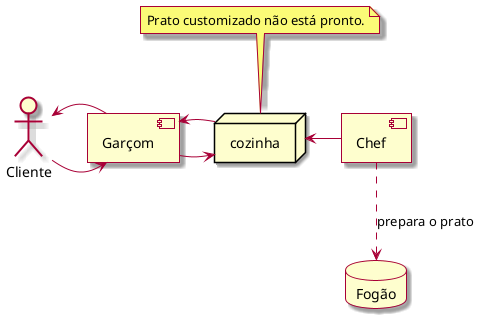 @startuml

skin rose

component "Garçom" as ga
component "Chef" as chef
actor "Cliente" as actor
node cozinha
database "Fogão" as fogao


actor -> ga
ga -> actor
ga -> cozinha
cozinha -> ga
note top of cozinha: Prato customizado não está pronto.
cozinha <- chef
chef ..> fogao: prepara o prato


@enduml